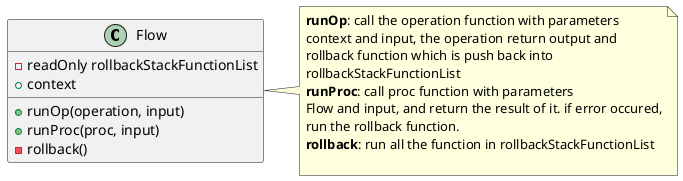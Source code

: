 @startuml

class Flow {
    - readOnly rollbackStackFunctionList
    + context 
    + runOp(operation, input)
    + runProc(proc, input)
    - rollback()
}

note right of Flow
  <b>runOp</b>: call the operation function with parameters
  context and input, the operation return output and 
  rollback function which is push back into 
  rollbackStackFunctionList
  <b>runProc</b>: call proc function with parameters
  Flow and input, and return the result of it. if error occured,
  run the rollback function.
  <b>rollback</b>: run all the function in rollbackStackFunctionList

end note
@enduml